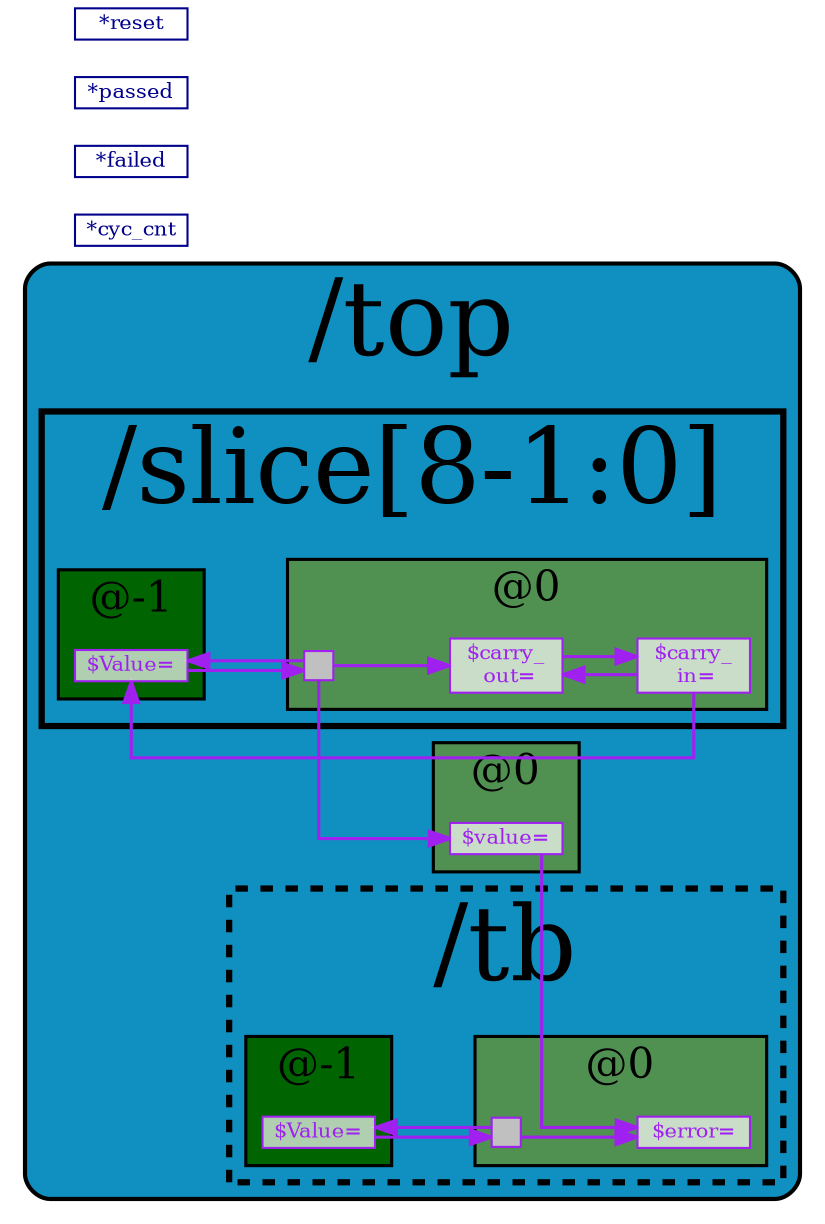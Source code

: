 // Generated by SandPiper(TM) 1.9-2018/02/11-beta from Redwood EDA.
// (Installed here: /home/devel/SandPiper_1.9-2018_02_11-beta_distro.)
// Redwood EDA does not claim intellectual property rights to this file and provides no warranty regarding its correctness or quality.


// Transaction Flow Graph:

strict digraph "top.tlv" {
   graph [layout = dot, rankdir = "LR", outputorder = edgesfirst, splines = ortho];
   node [layer = 4, shape = star, height = 0.02, style = filled, fontsize = 10, fontcolor = "purple", color = "purple", fillcolor = "#ffffffb0", penwidth = 1.0, margin = "0.03,0.03"];
   edge [layer = 3, weight = 4, penwidth = 1.5, color = "purple", fontcolor = "#00D000", labelfontcolor = "purple"];
   subgraph "cluster." {
      fillcolor = "#1090c0"
      style = "filled,rounded"
      penwidth = 2.0
      fontsize = 50
      tooltip = "/top"
      id = "id0{logical_entity=#Q##Q#}"
      label = "/top"
      subgraph "cluster.stage0" {
         "$value@0" [fillcolor = "#ffffffb0", shape = box, label = "$value=", id = "id1{logical_entity=#Q#$value#Q#}", tooltip = "$value[8-1:0] = /slice[*]$Value;"];
      }
      subgraph "cluster.stage0" {
         style = "filled"
         fontsize = 20
         penwidth = 1.5
         label = "@0"
         id = "id3{logical_entity=#Q#|none@0#Q#}"
         tooltip = "@0"
         fillcolor = "#509050"
      }
      subgraph "cluster./slice" {
         fillcolor = "#1090c0"
fontsize = 50
penwidth = 3.0
         style = filled
         tooltip = "/slice[8-1:0]"
         id = "id4{logical_entity=#Q#/slice#Q#}"
         label = "/slice[8-1:0]"
         subgraph "cluster.stage-1" {
            "/slice$Value@-1" [fillcolor = "#ffffffb0", shape = box, label = "$Value=", id = "id5{logical_entity=#Q#/slice$Value#Q#}", tooltip = "$Value <= *reset ? 1'b0    // reset to zero
                       : $Value ^ $carry_in;"];
         }
         subgraph "cluster.stage0" {
            "/slice$Value@0" [label = "", shape = box, fixedsize = true, width = 0.2, height = 0.2, penwidth = 1.0, shape = box, fillcolor = grey];
         }
         subgraph "cluster.stage0" {
            "/slice$carry_in@0" [fillcolor = "#ffffffb0", shape = box, label = "$carry_\n in=", id = "id9{logical_entity=#Q#/slice$carry_in#Q#}", tooltip = "$carry_in = (#slice == 0) ? 1'b1
                                : /slice[(#slice - 1) % 8]$carry_out;"];
         }
         subgraph "cluster.stage0" {
            "/slice$carry_out@0" [fillcolor = "#ffffffb0", shape = box, label = "$carry_\n out=", id = "id11{logical_entity=#Q#/slice$carry_out#Q#}", tooltip = "$carry_out = $Value && $carry_in;"];
         }
         subgraph "cluster.stage-1" {
            style = "filled"
            fontsize = 20
            penwidth = 1.5
            label = "@-1"
            id = "id14{logical_entity=#Q#|none@-2#Q#}"
            tooltip = "/slice[8-1:0]@-1"
            fillcolor = "darkgreen"
         }
         subgraph "cluster.stage0" {
            style = "filled"
            fontsize = 20
            penwidth = 1.5
            label = "@0"
            id = "id15{logical_entity=#Q#|none@0#Q#}"
            tooltip = "/slice[8-1:0]@0"
            fillcolor = "#509050"
         }
      }
      subgraph "cluster./tb" {
         fillcolor = "#1090c0"
fontsize = 50
penwidth = 3.0
         style = "dashed,filled"
         tooltip = "/tb"
         id = "id16{logical_entity=#Q#/tb#Q#}"
         label = "/tb"
         subgraph "cluster.stage-1" {
            "/tb$Value@-1" [fillcolor = "#ffffffb0", shape = box, label = "$Value=", id = "id17{logical_entity=#Q#/tb$Value#Q#}", tooltip = "$Value[8-1:0] <= *reset ? 8'b0 : $Value + 8'b1;"];
         }
         subgraph "cluster.stage0" {
            "/tb$Value@0" [label = "", shape = box, fixedsize = true, width = 0.2, height = 0.2, penwidth = 1.0, shape = box, fillcolor = grey];
         }
         subgraph "cluster.stage0" {
            "/tb$error@0" [fillcolor = "#ffffffb0", shape = box, label = "$error=", id = "id20{logical_entity=#Q#/tb$error#Q#}", tooltip = "$error = /top$value != $Value;"];
         }
         subgraph "cluster.stage-1" {
            style = "filled"
            fontsize = 20
            penwidth = 1.5
            label = "@-1"
            id = "id23{logical_entity=#Q#|none@-2#Q#}"
            tooltip = "/tb@-1"
            fillcolor = "darkgreen"
         }
         subgraph "cluster.stage0" {
            style = "filled"
            fontsize = 20
            penwidth = 1.5
            label = "@0"
            id = "id24{logical_entity=#Q#|none@0#Q#}"
            tooltip = "/tb@0"
            fillcolor = "#509050"
         }
      }
      subgraph "cluster.|none" {
         fillcolor = "orange"
         style = "filled,rounded"
         penwidth = 2.5
         fontsize = 50
         tooltip = "|none"
         id = "id25{logical_entity=#Q#|none#Q#}"
         label = "|none"
      }
   }

"*cyc_cnt" [shape = box, color = "#00008b", fontcolor = "#00008b", fillcolor = white];
"*failed" [shape = box, color = "#00008b", fontcolor = "#00008b", fillcolor = white];
"*passed" [shape = box, color = "#00008b", fontcolor = "#00008b", fillcolor = white];
"*reset" [shape = box, color = "#00008b", fontcolor = "#00008b", fillcolor = white];

"/slice$Value@0" -> "$value@0" [id = "id2{logical_entity=#Q#/slice$Value#Q#}", weight = 2, tooltip = "/slice$Value"]
"/slice$Value@-1" -> "/slice$Value@0" [id = "id6{logical_entity=#Q#/slice$Value#Q#}", weight = 10]
"/slice$Value@0" -> "/slice$Value@-1" [id = "id7{logical_entity=#Q#/slice$Value#Q#}", weight = 1, tooltip = "/slice$Value"]
"/slice$carry_in@0" -> "/slice$Value@-1" [id = "id8{logical_entity=#Q#/slice$carry_in#Q#}", weight = 1, tooltip = "/slice$carry_in"]
"/slice$carry_out@0" -> "/slice$carry_in@0" [id = "id10{logical_entity=#Q#/slice$carry_out#Q#}", weight = 2, tooltip = "/slice$carry_out"]
"/slice$Value@0" -> "/slice$carry_out@0" [id = "id12{logical_entity=#Q#/slice$Value#Q#}", weight = 2, tooltip = "/slice$Value"]
"/slice$carry_in@0" -> "/slice$carry_out@0" [id = "id13{logical_entity=#Q#/slice$carry_in#Q#}", weight = 2, tooltip = "/slice$carry_in"]
"/tb$Value@-1" -> "/tb$Value@0" [id = "id18{logical_entity=#Q#/tb$Value#Q#}", weight = 10]
"/tb$Value@0" -> "/tb$Value@-1" [id = "id19{logical_entity=#Q#/tb$Value#Q#}", weight = 1, tooltip = "/tb$Value"]
"$value@0" -> "/tb$error@0" [id = "id21{logical_entity=#Q#$value#Q#}", weight = 2, tooltip = "$value"]
"/tb$Value@0" -> "/tb$error@0" [id = "id22{logical_entity=#Q#/tb$Value#Q#}", weight = 2, tooltip = "/tb$Value"]
}